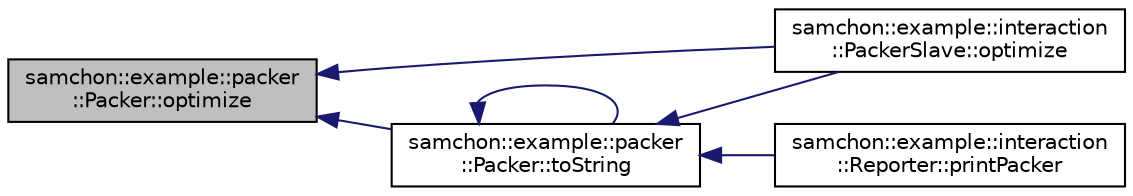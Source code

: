 digraph "samchon::example::packer::Packer::optimize"
{
  edge [fontname="Helvetica",fontsize="10",labelfontname="Helvetica",labelfontsize="10"];
  node [fontname="Helvetica",fontsize="10",shape=record];
  rankdir="LR";
  Node1 [label="samchon::example::packer\l::Packer::optimize",height=0.2,width=0.4,color="black", fillcolor="grey75", style="filled", fontcolor="black"];
  Node1 -> Node2 [dir="back",color="midnightblue",fontsize="10",style="solid",fontname="Helvetica"];
  Node2 [label="samchon::example::interaction\l::PackerSlave::optimize",height=0.2,width=0.4,color="black", fillcolor="white", style="filled",URL="$d3/d29/classsamchon_1_1example_1_1interaction_1_1PackerSlave.html#a706e8aa2fae996a4a9908e2c9adffc6c",tooltip="Optimize TSP and report the result. "];
  Node1 -> Node3 [dir="back",color="midnightblue",fontsize="10",style="solid",fontname="Helvetica"];
  Node3 [label="samchon::example::packer\l::Packer::toString",height=0.2,width=0.4,color="black", fillcolor="white", style="filled",URL="$da/da0/classsamchon_1_1example_1_1packer_1_1Packer.html#a02a69a94ba1c4390beed83d0e929d6d2",tooltip="Return a string represents an packaging method. "];
  Node3 -> Node2 [dir="back",color="midnightblue",fontsize="10",style="solid",fontname="Helvetica"];
  Node3 -> Node4 [dir="back",color="midnightblue",fontsize="10",style="solid",fontname="Helvetica"];
  Node4 [label="samchon::example::interaction\l::Reporter::printPacker",height=0.2,width=0.4,color="black", fillcolor="white", style="filled",URL="$d1/d4a/classsamchon_1_1example_1_1interaction_1_1Reporter.html#a15636d5a3d6e5688639d6aa3caefff13",tooltip="Print Packer result on screen. "];
  Node3 -> Node3 [dir="back",color="midnightblue",fontsize="10",style="solid",fontname="Helvetica"];
}

